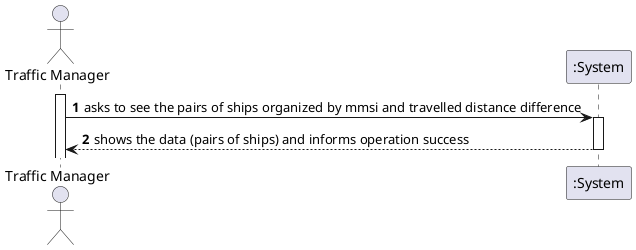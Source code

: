@startuml
'https://plantuml.com/sequence-diagram

autonumber
actor "Traffic Manager" as TM
activate TM

TM -> ":System": asks to see the pairs of ships organized by mmsi and travelled distance difference
activate ":System"
":System" --> TM: shows the data (pairs of ships) and informs operation success
deactivate ":System"

@enduml